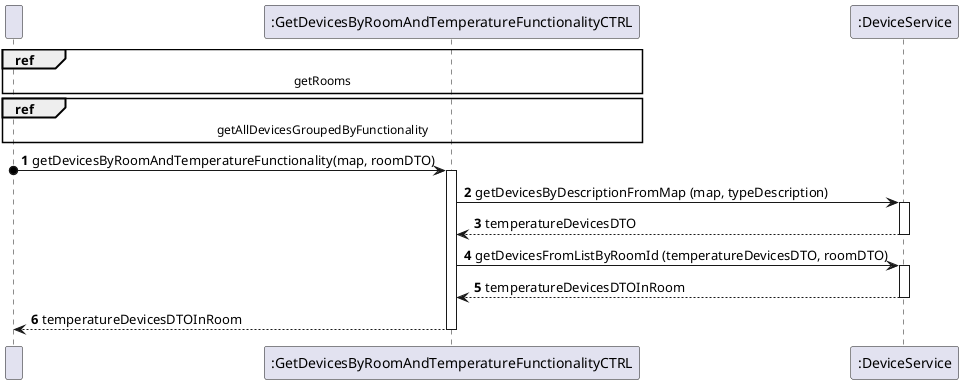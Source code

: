 @startuml
'https://plantuml.com/sequence-diagram

participant " " as User
participant Controller as ":GetDevicesByRoomAndTemperatureFunctionalityCTRL"
participant Service as ":DeviceService"

autonumber

ref over User, Controller: getRooms

ref over User, Controller: getAllDevicesGroupedByFunctionality

User o-> Controller: getDevicesByRoomAndTemperatureFunctionality(map, roomDTO)

activate Controller

Controller -> Service: getDevicesByDescriptionFromMap (map, typeDescription)

activate Service

Service --> Controller: temperatureDevicesDTO

deactivate Service

Controller -> Service: getDevicesFromListByRoomId (temperatureDevicesDTO, roomDTO)

activate Service

Service --> Controller: temperatureDevicesDTOInRoom

deactivate Service

Controller --> User: temperatureDevicesDTOInRoom

deactivate Controller

@enduml
